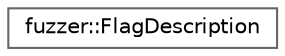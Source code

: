 digraph "Graphical Class Hierarchy"
{
 // LATEX_PDF_SIZE
  bgcolor="transparent";
  edge [fontname=Helvetica,fontsize=10,labelfontname=Helvetica,labelfontsize=10];
  node [fontname=Helvetica,fontsize=10,shape=box,height=0.2,width=0.4];
  rankdir="LR";
  Node0 [id="Node000000",label="fuzzer::FlagDescription",height=0.2,width=0.4,color="grey40", fillcolor="white", style="filled",URL="$structfuzzer_1_1_flag_description.html",tooltip=" "];
}
